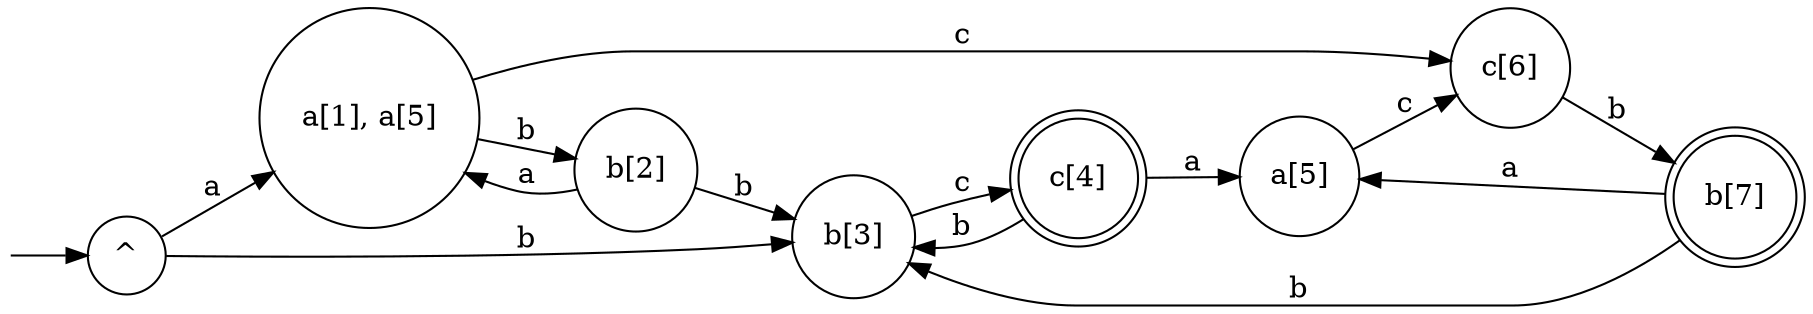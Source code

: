 digraph G {
  rankdir=LR;
  n__ [label="" shape=none width=.0];
  0 [shape=circle label="^"];
  1 [shape=circle label="a[1], a[5]"];
  2 [shape=circle label="b[3]"];
  3 [shape=circle label="b[2]"];
  4 [shape=circle label="c[6]"];
  5 [shape=doublecircle label="c[4]"];
  6 [shape=doublecircle label="b[7]"];
  7 [shape=circle label="a[5]"];
  n__ -> 0;
  0 -> 1 [label="a"];
  0 -> 2 [label="b"];
  1 -> 3 [label="b"];
  1 -> 4 [label="c"];
  2 -> 5 [label="c"];
  3 -> 1 [label="a"];
  3 -> 2 [label="b"];
  4 -> 6 [label="b"];
  5 -> 7 [label="a"];
  5 -> 2 [label="b"];
  6 -> 7 [label="a"];
  6 -> 2 [label="b"];
  7 -> 4 [label="c"];
}
